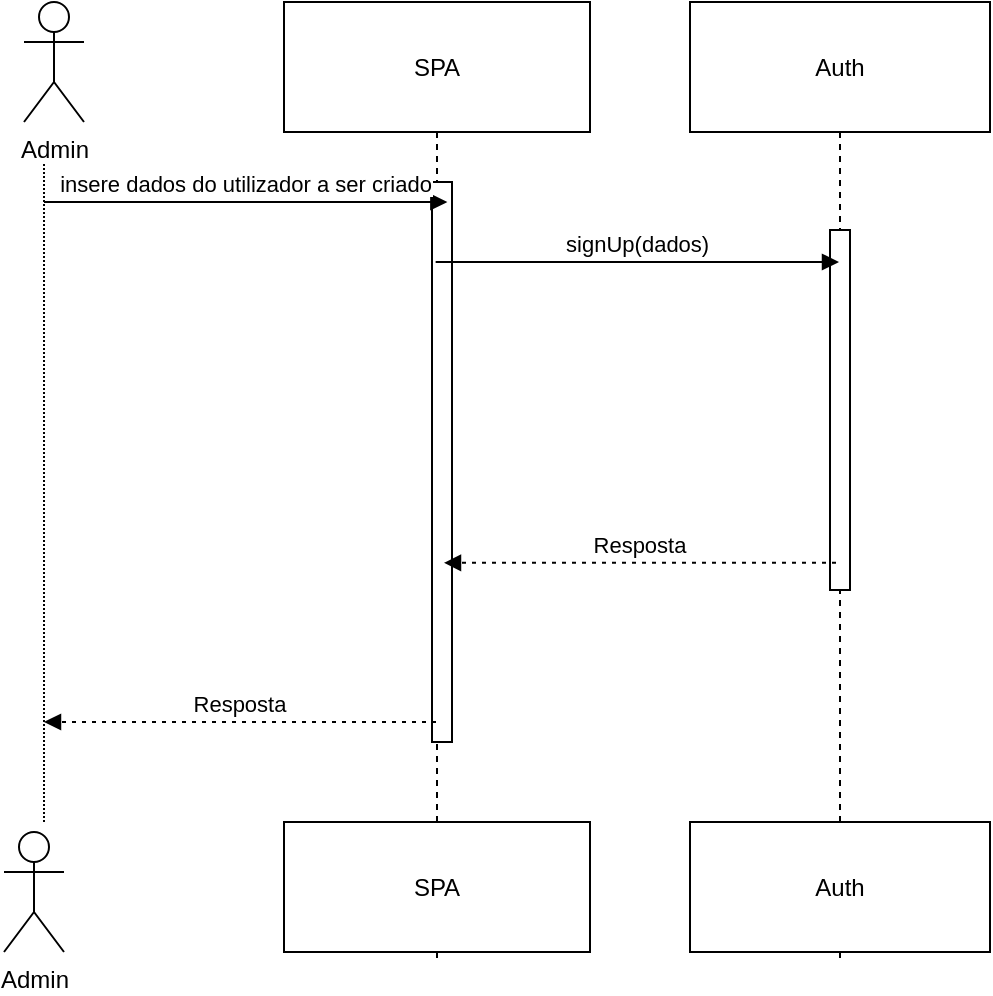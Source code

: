 <mxfile version="22.1.16" type="device">
  <diagram name="Página-1" id="FpHBEJnvmzT8F4gmFRFO">
    <mxGraphModel dx="1500" dy="839" grid="1" gridSize="10" guides="1" tooltips="1" connect="1" arrows="1" fold="1" page="1" pageScale="1" pageWidth="827" pageHeight="1169" math="0" shadow="0">
      <root>
        <mxCell id="0" />
        <mxCell id="1" parent="0" />
        <mxCell id="yqvBojjhGJoLoGhQ6X2l-2" value="SPA" style="shape=umlLifeline;perimeter=lifelinePerimeter;whiteSpace=wrap;container=1;dropTarget=0;collapsible=0;recursiveResize=0;outlineConnect=0;portConstraint=eastwest;newEdgeStyle={&quot;edgeStyle&quot;:&quot;elbowEdgeStyle&quot;,&quot;elbow&quot;:&quot;vertical&quot;,&quot;curved&quot;:0,&quot;rounded&quot;:0};size=65;" parent="1" vertex="1">
          <mxGeometry x="320" y="40" width="153" height="424" as="geometry" />
        </mxCell>
        <mxCell id="kpZPnjXuym0yRhwRcwt8-3" value="" style="html=1;points=[[0,0,0,0,5],[0,1,0,0,-5],[1,0,0,0,5],[1,1,0,0,-5]];perimeter=orthogonalPerimeter;outlineConnect=0;targetShapes=umlLifeline;portConstraint=eastwest;newEdgeStyle={&quot;curved&quot;:0,&quot;rounded&quot;:0};" vertex="1" parent="yqvBojjhGJoLoGhQ6X2l-2">
          <mxGeometry x="74" y="90" width="10" height="280" as="geometry" />
        </mxCell>
        <mxCell id="yqvBojjhGJoLoGhQ6X2l-3" value="Auth" style="shape=umlLifeline;perimeter=lifelinePerimeter;whiteSpace=wrap;container=1;dropTarget=0;collapsible=0;recursiveResize=0;outlineConnect=0;portConstraint=eastwest;newEdgeStyle={&quot;edgeStyle&quot;:&quot;elbowEdgeStyle&quot;,&quot;elbow&quot;:&quot;vertical&quot;,&quot;curved&quot;:0,&quot;rounded&quot;:0};size=65;" parent="1" vertex="1">
          <mxGeometry x="523" y="40" width="150" height="424" as="geometry" />
        </mxCell>
        <mxCell id="kpZPnjXuym0yRhwRcwt8-4" value="" style="html=1;points=[[0,0,0,0,5],[0,1,0,0,-5],[1,0,0,0,5],[1,1,0,0,-5]];perimeter=orthogonalPerimeter;outlineConnect=0;targetShapes=umlLifeline;portConstraint=eastwest;newEdgeStyle={&quot;curved&quot;:0,&quot;rounded&quot;:0};" vertex="1" parent="yqvBojjhGJoLoGhQ6X2l-3">
          <mxGeometry x="70" y="114" width="10" height="180" as="geometry" />
        </mxCell>
        <mxCell id="yqvBojjhGJoLoGhQ6X2l-6" value="signUp(dados)" style="verticalAlign=bottom;endArrow=block;edgeStyle=elbowEdgeStyle;elbow=vertical;curved=0;rounded=0;" parent="1" edge="1">
          <mxGeometry relative="1" as="geometry">
            <Array as="points">
              <mxPoint x="507" y="170" />
            </Array>
            <mxPoint x="395.824" y="170" as="sourcePoint" />
            <mxPoint x="597.5" y="170" as="targetPoint" />
          </mxGeometry>
        </mxCell>
        <mxCell id="yqvBojjhGJoLoGhQ6X2l-11" value="SPA" style="shape=umlLifeline;perimeter=lifelinePerimeter;whiteSpace=wrap;container=1;dropTarget=0;collapsible=0;recursiveResize=0;outlineConnect=0;portConstraint=eastwest;newEdgeStyle={&quot;edgeStyle&quot;:&quot;elbowEdgeStyle&quot;,&quot;elbow&quot;:&quot;vertical&quot;,&quot;curved&quot;:0,&quot;rounded&quot;:0};size=65;strokeColor=default;expand=1;" parent="1" vertex="1">
          <mxGeometry x="320" y="450" width="153" height="70" as="geometry" />
        </mxCell>
        <mxCell id="yqvBojjhGJoLoGhQ6X2l-12" value="Auth" style="shape=umlLifeline;perimeter=lifelinePerimeter;whiteSpace=wrap;container=1;dropTarget=0;collapsible=0;recursiveResize=0;outlineConnect=0;portConstraint=eastwest;newEdgeStyle={&quot;edgeStyle&quot;:&quot;elbowEdgeStyle&quot;,&quot;elbow&quot;:&quot;vertical&quot;,&quot;curved&quot;:0,&quot;rounded&quot;:0};size=65;strokeColor=default;expand=1;" parent="1" vertex="1">
          <mxGeometry x="523" y="450" width="150" height="70" as="geometry" />
        </mxCell>
        <mxCell id="yqvBojjhGJoLoGhQ6X2l-15" value="Admin" style="shape=umlActor;verticalLabelPosition=bottom;verticalAlign=top;html=1;outlineConnect=0;" parent="1" vertex="1">
          <mxGeometry x="190" y="40" width="30" height="60" as="geometry" />
        </mxCell>
        <mxCell id="yqvBojjhGJoLoGhQ6X2l-16" value="Admin" style="shape=umlActor;verticalLabelPosition=bottom;verticalAlign=top;html=1;outlineConnect=0;" parent="1" vertex="1">
          <mxGeometry x="180" y="455" width="30" height="60" as="geometry" />
        </mxCell>
        <mxCell id="yqvBojjhGJoLoGhQ6X2l-17" value="" style="endArrow=none;dashed=1;html=1;strokeWidth=1;rounded=0;dashPattern=1 1;" parent="1" edge="1">
          <mxGeometry width="50" height="50" relative="1" as="geometry">
            <mxPoint x="200" y="450" as="sourcePoint" />
            <mxPoint x="200" y="120" as="targetPoint" />
          </mxGeometry>
        </mxCell>
        <mxCell id="yqvBojjhGJoLoGhQ6X2l-18" value="insere dados do utilizador a ser criado" style="verticalAlign=bottom;endArrow=block;edgeStyle=elbowEdgeStyle;elbow=vertical;curved=0;rounded=0;" parent="1" edge="1">
          <mxGeometry relative="1" as="geometry">
            <Array as="points">
              <mxPoint x="311.18" y="140" />
            </Array>
            <mxPoint x="200.004" y="140" as="sourcePoint" />
            <mxPoint x="401.68" y="140" as="targetPoint" />
          </mxGeometry>
        </mxCell>
        <mxCell id="yqvBojjhGJoLoGhQ6X2l-19" value="Resposta" style="verticalAlign=bottom;endArrow=block;edgeStyle=elbowEdgeStyle;elbow=vertical;curved=0;rounded=0;dashed=1;dashPattern=2 3;" parent="1" source="yqvBojjhGJoLoGhQ6X2l-2" edge="1">
          <mxGeometry relative="1" as="geometry">
            <Array as="points" />
            <mxPoint x="811" y="400" as="sourcePoint" />
            <mxPoint x="200" y="400" as="targetPoint" />
          </mxGeometry>
        </mxCell>
        <mxCell id="kpZPnjXuym0yRhwRcwt8-2" value="Resposta" style="verticalAlign=bottom;endArrow=block;edgeStyle=elbowEdgeStyle;elbow=horizontal;curved=0;rounded=0;dashed=1;dashPattern=2 3;" edge="1" parent="1">
          <mxGeometry relative="1" as="geometry">
            <Array as="points" />
            <mxPoint x="596" y="320.43" as="sourcePoint" />
            <mxPoint x="400" y="320.43" as="targetPoint" />
          </mxGeometry>
        </mxCell>
      </root>
    </mxGraphModel>
  </diagram>
</mxfile>
